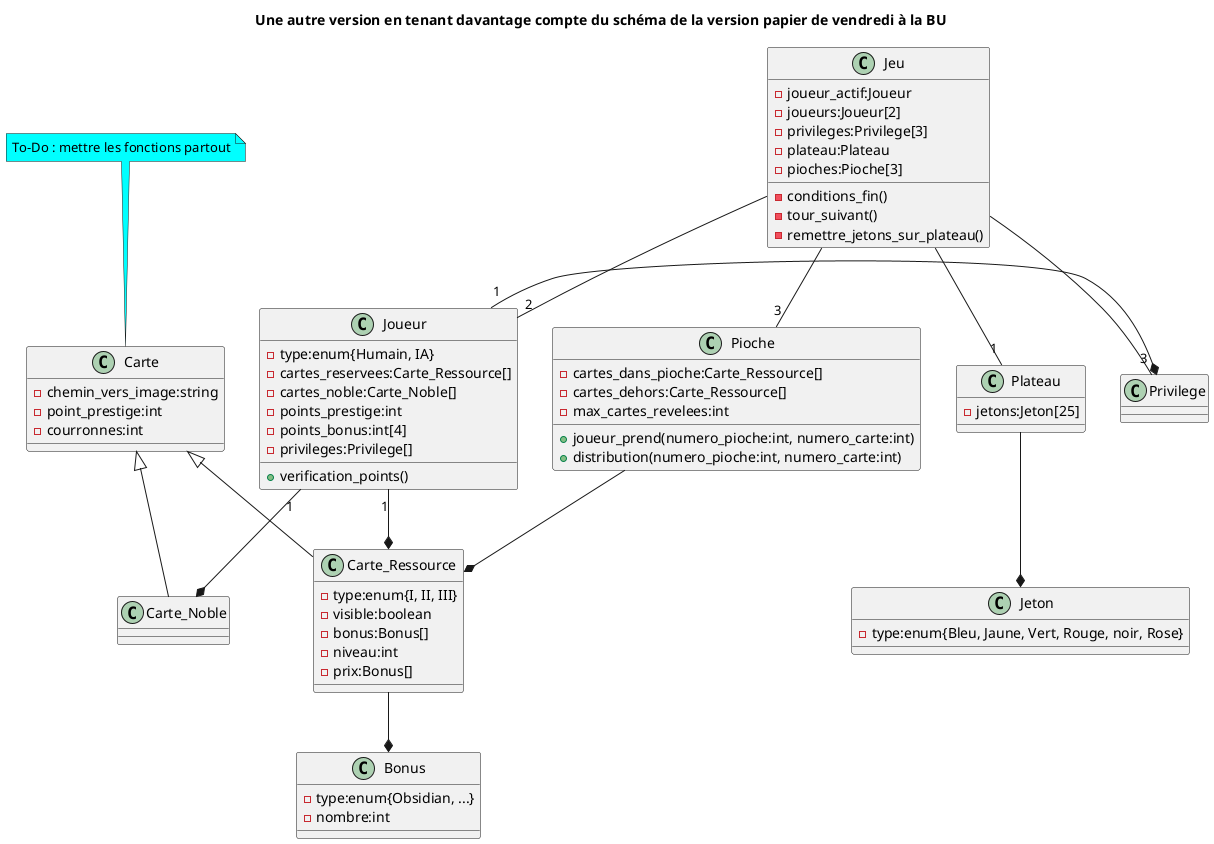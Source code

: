 @startuml
class Carte{
- chemin_vers_image:string
- point_prestige:int
- courronnes:int
}

class Joueur{
- type:enum{Humain, IA}
- cartes_reservees:Carte_Ressource[]
- cartes_noble:Carte_Noble[]
- points_prestige:int
- points_bonus:int[4]
- privileges:Privilege[]
+ verification_points()
}
class Jeton{
-type:enum{Bleu, Jaune, Vert, Rouge, noir, Rose}
}

class Bonus {
- type:enum{Obsidian, ...}
- nombre:int
}

class Carte_Ressource{
- type:enum{I, II, III}
- visible:boolean
- bonus:Bonus[]
- niveau:int
- prix:Bonus[]
}

class Carte_Noble {}

class Jeu {
- joueur_actif:Joueur
- joueurs:Joueur[2]
- privileges:Privilege[3]
- plateau:Plateau
- pioches:Pioche[3]
- conditions_fin()
- tour_suivant()
- remettre_jetons_sur_plateau()
}

class Privilege {}

class Plateau {
- jetons:Jeton[25]
}
class Pioche{
- cartes_dans_pioche:Carte_Ressource[]
- cartes_dehors:Carte_Ressource[]
- max_cartes_revelees:int
+ joueur_prend(numero_pioche:int, numero_carte:int)
+ distribution(numero_pioche:int, numero_carte:int)
}

/'Héritage :'/
Carte <|-- Carte_Ressource
Carte <|-- Carte_Noble

/'Relation :'/
Joueur "1"-* Carte_Ressource
Joueur "1"-* Carte_Noble
Joueur "1"-*Privilege
Plateau --* Jeton
Pioche --* Carte_Ressource
Carte_Ressource --* Bonus
Jeu --"2" Joueur
Jeu --"1" Plateau
Jeu --"3" Pioche
Jeu --"3" Privilege


title Une autre version en tenant davantage compte du schéma de la version papier de vendredi à la BU
note top of Carte #aqua: To-Do : mettre les fonctions partout
@enduml